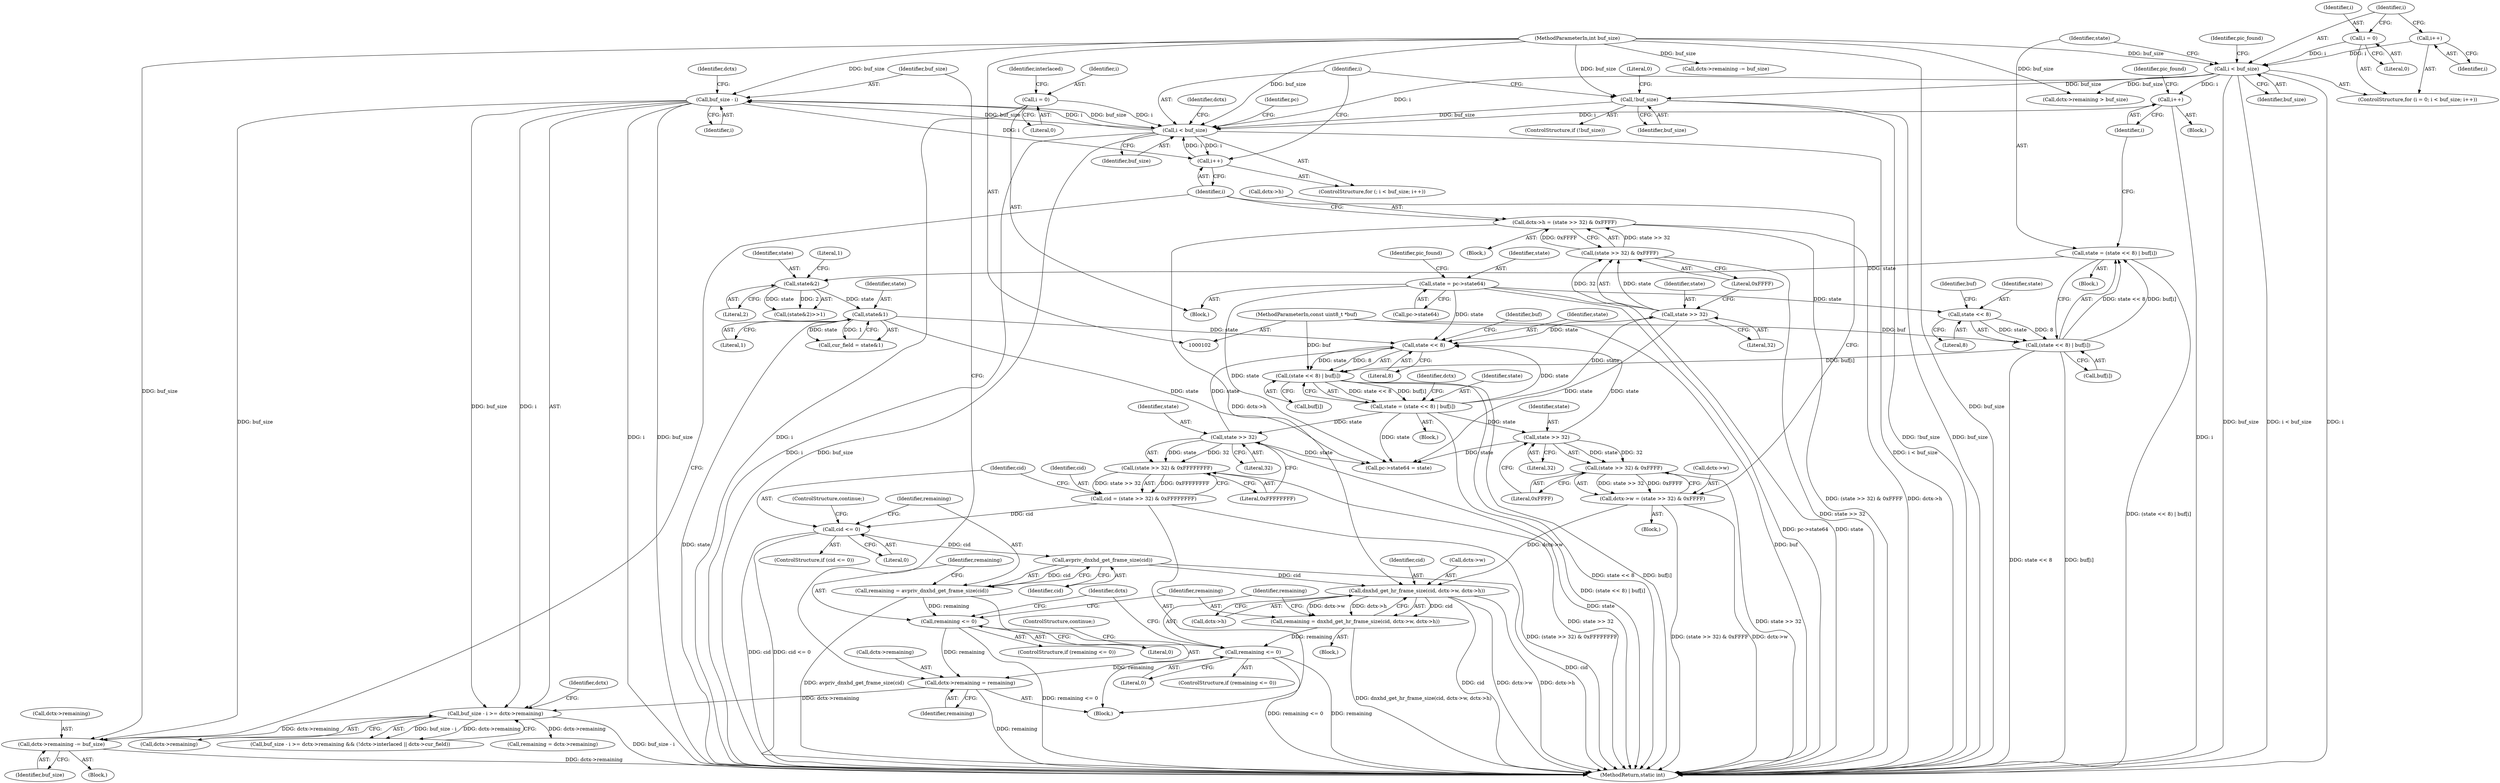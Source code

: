 digraph "0_FFmpeg_31c1c0b46a7021802c3d1d18039fca30dba5a14e@API" {
"1000370" [label="(Call,dctx->remaining -= buf_size)"];
"1000314" [label="(Call,buf_size - i)"];
"1000208" [label="(Call,i < buf_size)"];
"1000150" [label="(Call,i < buf_size)"];
"1000147" [label="(Call,i = 0)"];
"1000153" [label="(Call,i++)"];
"1000105" [label="(MethodParameterIn,int buf_size)"];
"1000166" [label="(Call,i++)"];
"1000211" [label="(Call,i++)"];
"1000127" [label="(Call,i = 0)"];
"1000203" [label="(Call,!buf_size)"];
"1000313" [label="(Call,buf_size - i >= dctx->remaining)"];
"1000306" [label="(Call,dctx->remaining = remaining)"];
"1000302" [label="(Call,remaining <= 0)"];
"1000291" [label="(Call,remaining = dnxhd_get_hr_frame_size(cid, dctx->w, dctx->h))"];
"1000293" [label="(Call,dnxhd_get_hr_frame_size(cid, dctx->w, dctx->h))"];
"1000284" [label="(Call,avpriv_dnxhd_get_frame_size(cid))"];
"1000278" [label="(Call,cid <= 0)"];
"1000269" [label="(Call,cid = (state >> 32) & 0xFFFFFFFF)"];
"1000271" [label="(Call,(state >> 32) & 0xFFFFFFFF)"];
"1000272" [label="(Call,state >> 32)"];
"1000218" [label="(Call,state = (state << 8) | buf[i])"];
"1000220" [label="(Call,(state << 8) | buf[i])"];
"1000221" [label="(Call,state << 8)"];
"1000239" [label="(Call,state >> 32)"];
"1000180" [label="(Call,state&1)"];
"1000174" [label="(Call,state&2)"];
"1000156" [label="(Call,state = (state << 8) | buf[i])"];
"1000158" [label="(Call,(state << 8) | buf[i])"];
"1000159" [label="(Call,state << 8)"];
"1000115" [label="(Call,state = pc->state64)"];
"1000104" [label="(MethodParameterIn,const uint8_t *buf)"];
"1000256" [label="(Call,state >> 32)"];
"1000251" [label="(Call,dctx->w = (state >> 32) & 0xFFFF)"];
"1000255" [label="(Call,(state >> 32) & 0xFFFF)"];
"1000234" [label="(Call,dctx->h = (state >> 32) & 0xFFFF)"];
"1000238" [label="(Call,(state >> 32) & 0xFFFF)"];
"1000287" [label="(Call,remaining <= 0)"];
"1000282" [label="(Call,remaining = avpriv_dnxhd_get_frame_size(cid))"];
"1000307" [label="(Call,dctx->remaining)"];
"1000162" [label="(Call,buf[i])"];
"1000160" [label="(Identifier,state)"];
"1000202" [label="(ControlStructure,if (!buf_size))"];
"1000129" [label="(Literal,0)"];
"1000287" [label="(Call,remaining <= 0)"];
"1000295" [label="(Call,dctx->w)"];
"1000277" [label="(ControlStructure,if (cid <= 0))"];
"1000156" [label="(Call,state = (state << 8) | buf[i])"];
"1000330" [label="(Call,remaining = dctx->remaining)"];
"1000165" [label="(Block,)"];
"1000233" [label="(Block,)"];
"1000152" [label="(Identifier,buf_size)"];
"1000302" [label="(Call,remaining <= 0)"];
"1000269" [label="(Call,cid = (state >> 32) & 0xFFFFFFFF)"];
"1000212" [label="(Identifier,i)"];
"1000210" [label="(Identifier,buf_size)"];
"1000157" [label="(Identifier,state)"];
"1000218" [label="(Call,state = (state << 8) | buf[i])"];
"1000223" [label="(Literal,8)"];
"1000242" [label="(Literal,0xFFFF)"];
"1000272" [label="(Call,state >> 32)"];
"1000159" [label="(Call,state << 8)"];
"1000255" [label="(Call,(state >> 32) & 0xFFFF)"];
"1000454" [label="(MethodReturn,static int)"];
"1000221" [label="(Call,state << 8)"];
"1000267" [label="(Block,)"];
"1000106" [label="(Block,)"];
"1000301" [label="(ControlStructure,if (remaining <= 0))"];
"1000434" [label="(Identifier,pc)"];
"1000225" [label="(Identifier,buf)"];
"1000314" [label="(Call,buf_size - i)"];
"1000154" [label="(Identifier,i)"];
"1000203" [label="(Call,!buf_size)"];
"1000251" [label="(Call,dctx->w = (state >> 32) & 0xFFFF)"];
"1000281" [label="(ControlStructure,continue;)"];
"1000117" [label="(Call,pc->state64)"];
"1000181" [label="(Identifier,state)"];
"1000274" [label="(Literal,32)"];
"1000174" [label="(Call,state&2)"];
"1000204" [label="(Identifier,buf_size)"];
"1000234" [label="(Call,dctx->h = (state >> 32) & 0xFFFF)"];
"1000288" [label="(Identifier,remaining)"];
"1000318" [label="(Identifier,dctx)"];
"1000176" [label="(Literal,2)"];
"1000258" [label="(Literal,32)"];
"1000147" [label="(Call,i = 0)"];
"1000146" [label="(ControlStructure,for (i = 0; i < buf_size; i++))"];
"1000273" [label="(Identifier,state)"];
"1000213" [label="(Block,)"];
"1000323" [label="(Identifier,dctx)"];
"1000306" [label="(Call,dctx->remaining = remaining)"];
"1000122" [label="(Identifier,pic_found)"];
"1000224" [label="(Call,buf[i])"];
"1000127" [label="(Call,i = 0)"];
"1000241" [label="(Literal,32)"];
"1000380" [label="(Call,dctx->remaining > buf_size)"];
"1000175" [label="(Identifier,state)"];
"1000178" [label="(Call,cur_field = state&1)"];
"1000304" [label="(Literal,0)"];
"1000292" [label="(Identifier,remaining)"];
"1000270" [label="(Identifier,cid)"];
"1000275" [label="(Literal,0xFFFFFFFF)"];
"1000284" [label="(Call,avpriv_dnxhd_get_frame_size(cid))"];
"1000161" [label="(Literal,8)"];
"1000371" [label="(Call,dctx->remaining)"];
"1000115" [label="(Call,state = pc->state64)"];
"1000286" [label="(ControlStructure,if (remaining <= 0))"];
"1000166" [label="(Call,i++)"];
"1000128" [label="(Identifier,i)"];
"1000173" [label="(Call,(state&2)>>1)"];
"1000437" [label="(Call,pc->state64 = state)"];
"1000222" [label="(Identifier,state)"];
"1000259" [label="(Literal,0xFFFF)"];
"1000315" [label="(Identifier,buf_size)"];
"1000386" [label="(Call,dctx->remaining -= buf_size)"];
"1000169" [label="(Identifier,pic_found)"];
"1000240" [label="(Identifier,state)"];
"1000280" [label="(Literal,0)"];
"1000235" [label="(Call,dctx->h)"];
"1000196" [label="(Identifier,pic_found)"];
"1000290" [label="(Block,)"];
"1000150" [label="(Call,i < buf_size)"];
"1000316" [label="(Identifier,i)"];
"1000283" [label="(Identifier,remaining)"];
"1000252" [label="(Call,dctx->w)"];
"1000305" [label="(ControlStructure,continue;)"];
"1000289" [label="(Literal,0)"];
"1000151" [label="(Identifier,i)"];
"1000153" [label="(Call,i++)"];
"1000303" [label="(Identifier,remaining)"];
"1000219" [label="(Identifier,state)"];
"1000294" [label="(Identifier,cid)"];
"1000370" [label="(Call,dctx->remaining -= buf_size)"];
"1000177" [label="(Literal,1)"];
"1000105" [label="(MethodParameterIn,int buf_size)"];
"1000182" [label="(Literal,1)"];
"1000257" [label="(Identifier,state)"];
"1000132" [label="(Identifier,interlaced)"];
"1000104" [label="(MethodParameterIn,const uint8_t *buf)"];
"1000148" [label="(Identifier,i)"];
"1000278" [label="(Call,cid <= 0)"];
"1000279" [label="(Identifier,cid)"];
"1000298" [label="(Call,dctx->h)"];
"1000256" [label="(Call,state >> 32)"];
"1000271" [label="(Call,(state >> 32) & 0xFFFFFFFF)"];
"1000209" [label="(Identifier,i)"];
"1000206" [label="(Literal,0)"];
"1000369" [label="(Block,)"];
"1000285" [label="(Identifier,cid)"];
"1000207" [label="(ControlStructure,for (; i < buf_size; i++))"];
"1000312" [label="(Call,buf_size - i >= dctx->remaining && (!dctx->interlaced || dctx->cur_field))"];
"1000238" [label="(Call,(state >> 32) & 0xFFFF)"];
"1000250" [label="(Block,)"];
"1000308" [label="(Identifier,dctx)"];
"1000149" [label="(Literal,0)"];
"1000211" [label="(Call,i++)"];
"1000167" [label="(Identifier,i)"];
"1000291" [label="(Call,remaining = dnxhd_get_hr_frame_size(cid, dctx->w, dctx->h))"];
"1000208" [label="(Call,i < buf_size)"];
"1000317" [label="(Call,dctx->remaining)"];
"1000180" [label="(Call,state&1)"];
"1000374" [label="(Identifier,buf_size)"];
"1000282" [label="(Call,remaining = avpriv_dnxhd_get_frame_size(cid))"];
"1000216" [label="(Identifier,dctx)"];
"1000163" [label="(Identifier,buf)"];
"1000313" [label="(Call,buf_size - i >= dctx->remaining)"];
"1000310" [label="(Identifier,remaining)"];
"1000293" [label="(Call,dnxhd_get_hr_frame_size(cid, dctx->w, dctx->h))"];
"1000155" [label="(Block,)"];
"1000116" [label="(Identifier,state)"];
"1000158" [label="(Call,(state << 8) | buf[i])"];
"1000220" [label="(Call,(state << 8) | buf[i])"];
"1000230" [label="(Identifier,dctx)"];
"1000239" [label="(Call,state >> 32)"];
"1000370" -> "1000369"  [label="AST: "];
"1000370" -> "1000374"  [label="CFG: "];
"1000371" -> "1000370"  [label="AST: "];
"1000374" -> "1000370"  [label="AST: "];
"1000212" -> "1000370"  [label="CFG: "];
"1000370" -> "1000454"  [label="DDG: dctx->remaining"];
"1000314" -> "1000370"  [label="DDG: buf_size"];
"1000105" -> "1000370"  [label="DDG: buf_size"];
"1000313" -> "1000370"  [label="DDG: dctx->remaining"];
"1000314" -> "1000313"  [label="AST: "];
"1000314" -> "1000316"  [label="CFG: "];
"1000315" -> "1000314"  [label="AST: "];
"1000316" -> "1000314"  [label="AST: "];
"1000318" -> "1000314"  [label="CFG: "];
"1000314" -> "1000454"  [label="DDG: buf_size"];
"1000314" -> "1000454"  [label="DDG: i"];
"1000314" -> "1000208"  [label="DDG: buf_size"];
"1000314" -> "1000211"  [label="DDG: i"];
"1000314" -> "1000313"  [label="DDG: buf_size"];
"1000314" -> "1000313"  [label="DDG: i"];
"1000208" -> "1000314"  [label="DDG: buf_size"];
"1000208" -> "1000314"  [label="DDG: i"];
"1000105" -> "1000314"  [label="DDG: buf_size"];
"1000208" -> "1000207"  [label="AST: "];
"1000208" -> "1000210"  [label="CFG: "];
"1000209" -> "1000208"  [label="AST: "];
"1000210" -> "1000208"  [label="AST: "];
"1000216" -> "1000208"  [label="CFG: "];
"1000434" -> "1000208"  [label="CFG: "];
"1000208" -> "1000454"  [label="DDG: i"];
"1000208" -> "1000454"  [label="DDG: buf_size"];
"1000208" -> "1000454"  [label="DDG: i < buf_size"];
"1000150" -> "1000208"  [label="DDG: i"];
"1000166" -> "1000208"  [label="DDG: i"];
"1000211" -> "1000208"  [label="DDG: i"];
"1000127" -> "1000208"  [label="DDG: i"];
"1000203" -> "1000208"  [label="DDG: buf_size"];
"1000105" -> "1000208"  [label="DDG: buf_size"];
"1000208" -> "1000211"  [label="DDG: i"];
"1000150" -> "1000146"  [label="AST: "];
"1000150" -> "1000152"  [label="CFG: "];
"1000151" -> "1000150"  [label="AST: "];
"1000152" -> "1000150"  [label="AST: "];
"1000157" -> "1000150"  [label="CFG: "];
"1000196" -> "1000150"  [label="CFG: "];
"1000150" -> "1000454"  [label="DDG: i"];
"1000150" -> "1000454"  [label="DDG: buf_size"];
"1000150" -> "1000454"  [label="DDG: i < buf_size"];
"1000147" -> "1000150"  [label="DDG: i"];
"1000153" -> "1000150"  [label="DDG: i"];
"1000105" -> "1000150"  [label="DDG: buf_size"];
"1000150" -> "1000166"  [label="DDG: i"];
"1000150" -> "1000203"  [label="DDG: buf_size"];
"1000150" -> "1000380"  [label="DDG: buf_size"];
"1000147" -> "1000146"  [label="AST: "];
"1000147" -> "1000149"  [label="CFG: "];
"1000148" -> "1000147"  [label="AST: "];
"1000149" -> "1000147"  [label="AST: "];
"1000151" -> "1000147"  [label="CFG: "];
"1000153" -> "1000146"  [label="AST: "];
"1000153" -> "1000154"  [label="CFG: "];
"1000154" -> "1000153"  [label="AST: "];
"1000151" -> "1000153"  [label="CFG: "];
"1000105" -> "1000102"  [label="AST: "];
"1000105" -> "1000454"  [label="DDG: buf_size"];
"1000105" -> "1000203"  [label="DDG: buf_size"];
"1000105" -> "1000380"  [label="DDG: buf_size"];
"1000105" -> "1000386"  [label="DDG: buf_size"];
"1000166" -> "1000165"  [label="AST: "];
"1000166" -> "1000167"  [label="CFG: "];
"1000167" -> "1000166"  [label="AST: "];
"1000169" -> "1000166"  [label="CFG: "];
"1000166" -> "1000454"  [label="DDG: i"];
"1000211" -> "1000207"  [label="AST: "];
"1000211" -> "1000212"  [label="CFG: "];
"1000212" -> "1000211"  [label="AST: "];
"1000209" -> "1000211"  [label="CFG: "];
"1000127" -> "1000106"  [label="AST: "];
"1000127" -> "1000129"  [label="CFG: "];
"1000128" -> "1000127"  [label="AST: "];
"1000129" -> "1000127"  [label="AST: "];
"1000132" -> "1000127"  [label="CFG: "];
"1000127" -> "1000454"  [label="DDG: i"];
"1000203" -> "1000202"  [label="AST: "];
"1000203" -> "1000204"  [label="CFG: "];
"1000204" -> "1000203"  [label="AST: "];
"1000206" -> "1000203"  [label="CFG: "];
"1000209" -> "1000203"  [label="CFG: "];
"1000203" -> "1000454"  [label="DDG: !buf_size"];
"1000203" -> "1000454"  [label="DDG: buf_size"];
"1000313" -> "1000312"  [label="AST: "];
"1000313" -> "1000317"  [label="CFG: "];
"1000317" -> "1000313"  [label="AST: "];
"1000323" -> "1000313"  [label="CFG: "];
"1000312" -> "1000313"  [label="CFG: "];
"1000313" -> "1000454"  [label="DDG: buf_size - i"];
"1000313" -> "1000312"  [label="DDG: buf_size - i"];
"1000313" -> "1000312"  [label="DDG: dctx->remaining"];
"1000306" -> "1000313"  [label="DDG: dctx->remaining"];
"1000313" -> "1000330"  [label="DDG: dctx->remaining"];
"1000306" -> "1000267"  [label="AST: "];
"1000306" -> "1000310"  [label="CFG: "];
"1000307" -> "1000306"  [label="AST: "];
"1000310" -> "1000306"  [label="AST: "];
"1000315" -> "1000306"  [label="CFG: "];
"1000306" -> "1000454"  [label="DDG: remaining"];
"1000302" -> "1000306"  [label="DDG: remaining"];
"1000287" -> "1000306"  [label="DDG: remaining"];
"1000302" -> "1000301"  [label="AST: "];
"1000302" -> "1000304"  [label="CFG: "];
"1000303" -> "1000302"  [label="AST: "];
"1000304" -> "1000302"  [label="AST: "];
"1000305" -> "1000302"  [label="CFG: "];
"1000308" -> "1000302"  [label="CFG: "];
"1000302" -> "1000454"  [label="DDG: remaining"];
"1000302" -> "1000454"  [label="DDG: remaining <= 0"];
"1000291" -> "1000302"  [label="DDG: remaining"];
"1000291" -> "1000290"  [label="AST: "];
"1000291" -> "1000293"  [label="CFG: "];
"1000292" -> "1000291"  [label="AST: "];
"1000293" -> "1000291"  [label="AST: "];
"1000303" -> "1000291"  [label="CFG: "];
"1000291" -> "1000454"  [label="DDG: dnxhd_get_hr_frame_size(cid, dctx->w, dctx->h)"];
"1000293" -> "1000291"  [label="DDG: cid"];
"1000293" -> "1000291"  [label="DDG: dctx->w"];
"1000293" -> "1000291"  [label="DDG: dctx->h"];
"1000293" -> "1000298"  [label="CFG: "];
"1000294" -> "1000293"  [label="AST: "];
"1000295" -> "1000293"  [label="AST: "];
"1000298" -> "1000293"  [label="AST: "];
"1000293" -> "1000454"  [label="DDG: dctx->h"];
"1000293" -> "1000454"  [label="DDG: cid"];
"1000293" -> "1000454"  [label="DDG: dctx->w"];
"1000284" -> "1000293"  [label="DDG: cid"];
"1000251" -> "1000293"  [label="DDG: dctx->w"];
"1000234" -> "1000293"  [label="DDG: dctx->h"];
"1000284" -> "1000282"  [label="AST: "];
"1000284" -> "1000285"  [label="CFG: "];
"1000285" -> "1000284"  [label="AST: "];
"1000282" -> "1000284"  [label="CFG: "];
"1000284" -> "1000454"  [label="DDG: cid"];
"1000284" -> "1000282"  [label="DDG: cid"];
"1000278" -> "1000284"  [label="DDG: cid"];
"1000278" -> "1000277"  [label="AST: "];
"1000278" -> "1000280"  [label="CFG: "];
"1000279" -> "1000278"  [label="AST: "];
"1000280" -> "1000278"  [label="AST: "];
"1000281" -> "1000278"  [label="CFG: "];
"1000283" -> "1000278"  [label="CFG: "];
"1000278" -> "1000454"  [label="DDG: cid <= 0"];
"1000278" -> "1000454"  [label="DDG: cid"];
"1000269" -> "1000278"  [label="DDG: cid"];
"1000269" -> "1000267"  [label="AST: "];
"1000269" -> "1000271"  [label="CFG: "];
"1000270" -> "1000269"  [label="AST: "];
"1000271" -> "1000269"  [label="AST: "];
"1000279" -> "1000269"  [label="CFG: "];
"1000269" -> "1000454"  [label="DDG: (state >> 32) & 0xFFFFFFFF"];
"1000271" -> "1000269"  [label="DDG: state >> 32"];
"1000271" -> "1000269"  [label="DDG: 0xFFFFFFFF"];
"1000271" -> "1000275"  [label="CFG: "];
"1000272" -> "1000271"  [label="AST: "];
"1000275" -> "1000271"  [label="AST: "];
"1000271" -> "1000454"  [label="DDG: state >> 32"];
"1000272" -> "1000271"  [label="DDG: state"];
"1000272" -> "1000271"  [label="DDG: 32"];
"1000272" -> "1000274"  [label="CFG: "];
"1000273" -> "1000272"  [label="AST: "];
"1000274" -> "1000272"  [label="AST: "];
"1000275" -> "1000272"  [label="CFG: "];
"1000272" -> "1000454"  [label="DDG: state"];
"1000272" -> "1000221"  [label="DDG: state"];
"1000218" -> "1000272"  [label="DDG: state"];
"1000272" -> "1000437"  [label="DDG: state"];
"1000218" -> "1000213"  [label="AST: "];
"1000218" -> "1000220"  [label="CFG: "];
"1000219" -> "1000218"  [label="AST: "];
"1000220" -> "1000218"  [label="AST: "];
"1000230" -> "1000218"  [label="CFG: "];
"1000218" -> "1000454"  [label="DDG: (state << 8) | buf[i]"];
"1000220" -> "1000218"  [label="DDG: state << 8"];
"1000220" -> "1000218"  [label="DDG: buf[i]"];
"1000218" -> "1000221"  [label="DDG: state"];
"1000218" -> "1000239"  [label="DDG: state"];
"1000218" -> "1000256"  [label="DDG: state"];
"1000218" -> "1000437"  [label="DDG: state"];
"1000220" -> "1000224"  [label="CFG: "];
"1000221" -> "1000220"  [label="AST: "];
"1000224" -> "1000220"  [label="AST: "];
"1000220" -> "1000454"  [label="DDG: state << 8"];
"1000220" -> "1000454"  [label="DDG: buf[i]"];
"1000221" -> "1000220"  [label="DDG: state"];
"1000221" -> "1000220"  [label="DDG: 8"];
"1000158" -> "1000220"  [label="DDG: buf[i]"];
"1000104" -> "1000220"  [label="DDG: buf"];
"1000221" -> "1000223"  [label="CFG: "];
"1000222" -> "1000221"  [label="AST: "];
"1000223" -> "1000221"  [label="AST: "];
"1000225" -> "1000221"  [label="CFG: "];
"1000239" -> "1000221"  [label="DDG: state"];
"1000180" -> "1000221"  [label="DDG: state"];
"1000256" -> "1000221"  [label="DDG: state"];
"1000115" -> "1000221"  [label="DDG: state"];
"1000239" -> "1000238"  [label="AST: "];
"1000239" -> "1000241"  [label="CFG: "];
"1000240" -> "1000239"  [label="AST: "];
"1000241" -> "1000239"  [label="AST: "];
"1000242" -> "1000239"  [label="CFG: "];
"1000239" -> "1000238"  [label="DDG: state"];
"1000239" -> "1000238"  [label="DDG: 32"];
"1000239" -> "1000437"  [label="DDG: state"];
"1000180" -> "1000178"  [label="AST: "];
"1000180" -> "1000182"  [label="CFG: "];
"1000181" -> "1000180"  [label="AST: "];
"1000182" -> "1000180"  [label="AST: "];
"1000178" -> "1000180"  [label="CFG: "];
"1000180" -> "1000454"  [label="DDG: state"];
"1000180" -> "1000178"  [label="DDG: state"];
"1000180" -> "1000178"  [label="DDG: 1"];
"1000174" -> "1000180"  [label="DDG: state"];
"1000180" -> "1000437"  [label="DDG: state"];
"1000174" -> "1000173"  [label="AST: "];
"1000174" -> "1000176"  [label="CFG: "];
"1000175" -> "1000174"  [label="AST: "];
"1000176" -> "1000174"  [label="AST: "];
"1000177" -> "1000174"  [label="CFG: "];
"1000174" -> "1000173"  [label="DDG: state"];
"1000174" -> "1000173"  [label="DDG: 2"];
"1000156" -> "1000174"  [label="DDG: state"];
"1000156" -> "1000155"  [label="AST: "];
"1000156" -> "1000158"  [label="CFG: "];
"1000157" -> "1000156"  [label="AST: "];
"1000158" -> "1000156"  [label="AST: "];
"1000167" -> "1000156"  [label="CFG: "];
"1000156" -> "1000454"  [label="DDG: (state << 8) | buf[i]"];
"1000158" -> "1000156"  [label="DDG: state << 8"];
"1000158" -> "1000156"  [label="DDG: buf[i]"];
"1000158" -> "1000162"  [label="CFG: "];
"1000159" -> "1000158"  [label="AST: "];
"1000162" -> "1000158"  [label="AST: "];
"1000158" -> "1000454"  [label="DDG: state << 8"];
"1000158" -> "1000454"  [label="DDG: buf[i]"];
"1000159" -> "1000158"  [label="DDG: state"];
"1000159" -> "1000158"  [label="DDG: 8"];
"1000104" -> "1000158"  [label="DDG: buf"];
"1000159" -> "1000161"  [label="CFG: "];
"1000160" -> "1000159"  [label="AST: "];
"1000161" -> "1000159"  [label="AST: "];
"1000163" -> "1000159"  [label="CFG: "];
"1000115" -> "1000159"  [label="DDG: state"];
"1000115" -> "1000106"  [label="AST: "];
"1000115" -> "1000117"  [label="CFG: "];
"1000116" -> "1000115"  [label="AST: "];
"1000117" -> "1000115"  [label="AST: "];
"1000122" -> "1000115"  [label="CFG: "];
"1000115" -> "1000454"  [label="DDG: pc->state64"];
"1000115" -> "1000454"  [label="DDG: state"];
"1000115" -> "1000437"  [label="DDG: state"];
"1000104" -> "1000102"  [label="AST: "];
"1000104" -> "1000454"  [label="DDG: buf"];
"1000256" -> "1000255"  [label="AST: "];
"1000256" -> "1000258"  [label="CFG: "];
"1000257" -> "1000256"  [label="AST: "];
"1000258" -> "1000256"  [label="AST: "];
"1000259" -> "1000256"  [label="CFG: "];
"1000256" -> "1000255"  [label="DDG: state"];
"1000256" -> "1000255"  [label="DDG: 32"];
"1000256" -> "1000437"  [label="DDG: state"];
"1000251" -> "1000250"  [label="AST: "];
"1000251" -> "1000255"  [label="CFG: "];
"1000252" -> "1000251"  [label="AST: "];
"1000255" -> "1000251"  [label="AST: "];
"1000212" -> "1000251"  [label="CFG: "];
"1000251" -> "1000454"  [label="DDG: (state >> 32) & 0xFFFF"];
"1000251" -> "1000454"  [label="DDG: dctx->w"];
"1000255" -> "1000251"  [label="DDG: state >> 32"];
"1000255" -> "1000251"  [label="DDG: 0xFFFF"];
"1000255" -> "1000259"  [label="CFG: "];
"1000259" -> "1000255"  [label="AST: "];
"1000255" -> "1000454"  [label="DDG: state >> 32"];
"1000234" -> "1000233"  [label="AST: "];
"1000234" -> "1000238"  [label="CFG: "];
"1000235" -> "1000234"  [label="AST: "];
"1000238" -> "1000234"  [label="AST: "];
"1000212" -> "1000234"  [label="CFG: "];
"1000234" -> "1000454"  [label="DDG: dctx->h"];
"1000234" -> "1000454"  [label="DDG: (state >> 32) & 0xFFFF"];
"1000238" -> "1000234"  [label="DDG: state >> 32"];
"1000238" -> "1000234"  [label="DDG: 0xFFFF"];
"1000238" -> "1000242"  [label="CFG: "];
"1000242" -> "1000238"  [label="AST: "];
"1000238" -> "1000454"  [label="DDG: state >> 32"];
"1000287" -> "1000286"  [label="AST: "];
"1000287" -> "1000289"  [label="CFG: "];
"1000288" -> "1000287"  [label="AST: "];
"1000289" -> "1000287"  [label="AST: "];
"1000292" -> "1000287"  [label="CFG: "];
"1000308" -> "1000287"  [label="CFG: "];
"1000287" -> "1000454"  [label="DDG: remaining <= 0"];
"1000282" -> "1000287"  [label="DDG: remaining"];
"1000282" -> "1000267"  [label="AST: "];
"1000283" -> "1000282"  [label="AST: "];
"1000288" -> "1000282"  [label="CFG: "];
"1000282" -> "1000454"  [label="DDG: avpriv_dnxhd_get_frame_size(cid)"];
}
